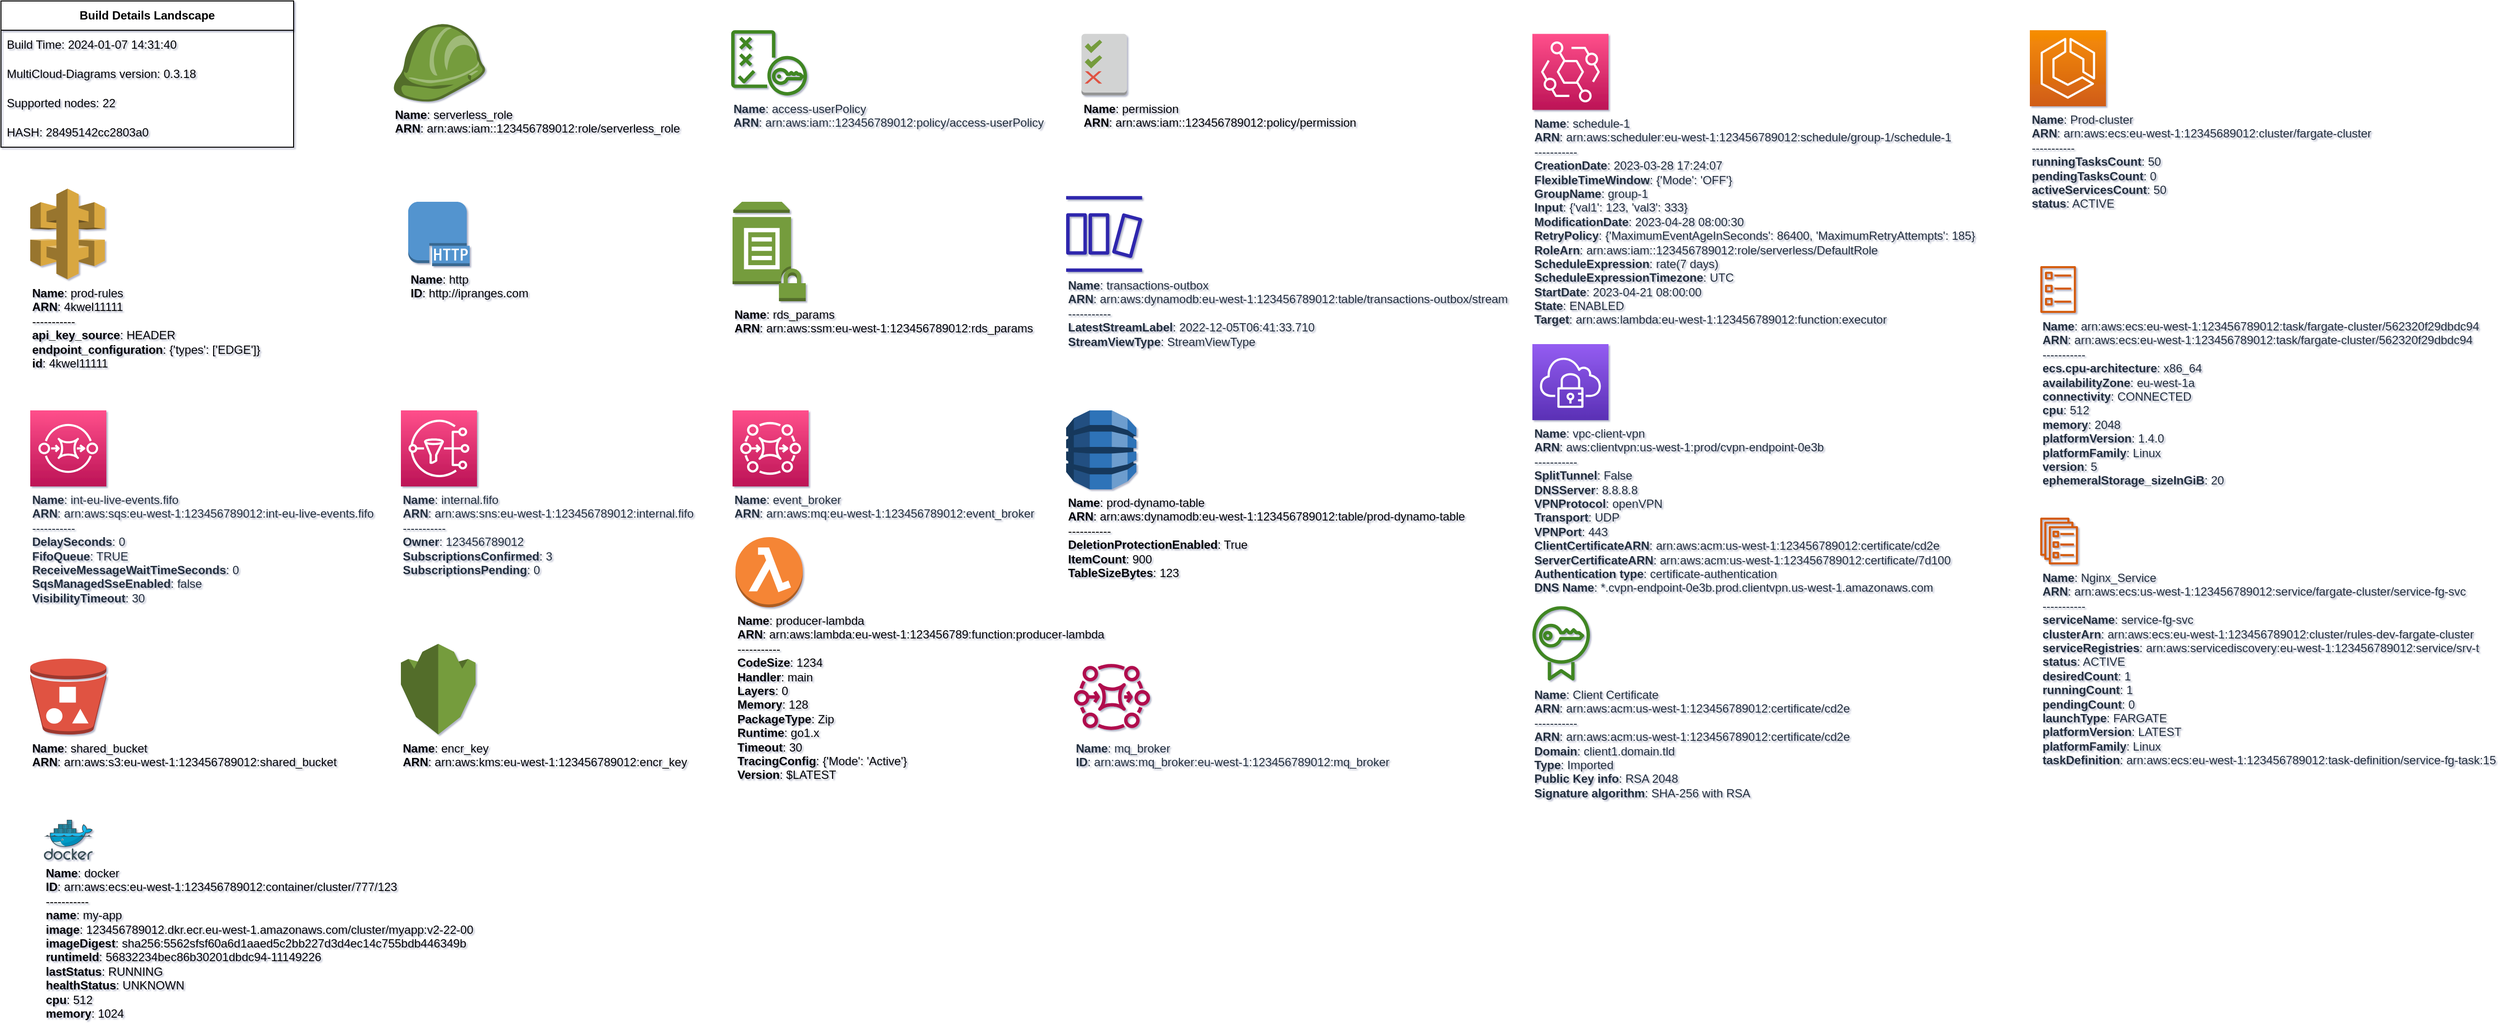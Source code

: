 <mxfile type="MultiCloud">
	<diagram id="diagram_1" name="AWS components">
		<mxGraphModel dx="1015" dy="661" grid="1" gridSize="10" guides="1" tooltips="1" connect="1" arrows="1" fold="1" page="1" pageScale="1" pageWidth="850" pageHeight="1100" math="0" shadow="1">
			<root>
				<mxCell id="0"/>
				<mxCell id="1" parent="0"/>
				<mxCell id="vertex:Build Details Landscape:list" value="&lt;b&gt;Build Details Landscape&lt;/b&gt;" style="swimlane;fontStyle=0;childLayout=stackLayout;horizontal=1;startSize=30;horizontalStack=0;resizeParent=1;resizeParentMax=0;resizeLast=0;collapsible=1;marginBottom=0;whiteSpace=wrap;html=1;" parent="1" vertex="1">
					<mxGeometry width="300" height="150" as="geometry" y="-80"/>
				</mxCell>
				<mxCell id="vertex:Build Details Landscape:row:0" value="Build Time: 2024-01-07 14:31:40" style="text;strokeColor=none;fillColor=none;align=left;verticalAlign=middle;spacingLeft=4;spacingRight=4;overflow=hidden;portConstraint=eastwest;rotatable=0;whiteSpace=wrap;html=1;" parent="vertex:Build Details Landscape:list" vertex="1">
					<mxGeometry width="300" height="30" y="30" as="geometry"/>
				</mxCell>
				<mxCell id="vertex:Build Details Landscape:row:1" value="MultiCloud-Diagrams version: 0.3.18" style="text;strokeColor=none;fillColor=none;align=left;verticalAlign=middle;spacingLeft=4;spacingRight=4;overflow=hidden;portConstraint=eastwest;rotatable=0;whiteSpace=wrap;html=1;" parent="vertex:Build Details Landscape:list" vertex="1">
					<mxGeometry width="300" height="30" y="60" as="geometry"/>
				</mxCell>
				<mxCell id="vertex:Build Details Landscape:row:2" value="Supported nodes: 22" style="text;strokeColor=none;fillColor=none;align=left;verticalAlign=middle;spacingLeft=4;spacingRight=4;overflow=hidden;portConstraint=eastwest;rotatable=0;whiteSpace=wrap;html=1;" parent="vertex:Build Details Landscape:list" vertex="1">
					<mxGeometry width="300" height="30" y="90" as="geometry"/>
				</mxCell>
				<mxCell id="vertex:Build Details Landscape:row:3" value="HASH: 28495142cc2803a0" style="text;strokeColor=none;fillColor=none;align=left;verticalAlign=middle;spacingLeft=4;spacingRight=4;overflow=hidden;portConstraint=eastwest;rotatable=0;whiteSpace=wrap;html=1;" parent="vertex:Build Details Landscape:list" vertex="1">
					<mxGeometry width="300" height="30" y="120" as="geometry"/>
				</mxCell>
				<mxCell id="vertex:dynamo:arn:aws:dynamodb:eu-west-1:123456789012:table/prod-dynamo-table" value="&lt;b&gt;Name&lt;/b&gt;: prod-dynamo-table&lt;BR&gt;&lt;b&gt;ARN&lt;/b&gt;: arn:aws:dynamodb:eu-west-1:123456789012:table/prod-dynamo-table&lt;BR&gt;-----------&lt;BR&gt;&lt;b&gt;DeletionProtectionEnabled&lt;/b&gt;: True&lt;BR&gt;&lt;b&gt;ItemCount&lt;/b&gt;: 900&lt;BR&gt;&lt;b&gt;TableSizeBytes&lt;/b&gt;: 123" style="outlineConnect=0;dashed=0;verticalLabelPosition=bottom;verticalAlign=top;align=left;html=1;shape=mxgraph.aws3.dynamo_db;fillColor=#2E73B8;gradientColor=none;" parent="1" vertex="1">
					<mxGeometry width="72" height="81" as="geometry" x="1092" y="340"/>
				</mxCell>
				<mxCell id="vertex:dynamo_stream:arn:aws:dynamodb:eu-west-1:123456789012:table/transactions-outbox/stream" value="&lt;b&gt;Name&lt;/b&gt;: transactions-outbox&lt;BR&gt;&lt;b&gt;ARN&lt;/b&gt;: arn:aws:dynamodb:eu-west-1:123456789012:table/transactions-outbox/stream&lt;BR&gt;-----------&lt;BR&gt;&lt;b&gt;LatestStreamLabel&lt;/b&gt;: 2022-12-05T06:41:33.710&lt;BR&gt;&lt;b&gt;StreamViewType&lt;/b&gt;: StreamViewType" style="sketch=0;outlineConnect=0;fontColor=#232F3E;gradientColor=none;fillColor=#2E27AD;strokeColor=none;dashed=0;verticalLabelPosition=bottom;verticalAlign=top;align=left;html=1;fontSize=12;fontStyle=0;aspect=fixed;pointerEvents=1;shape=mxgraph.aws4.dynamodb_stream" parent="1" vertex="1">
					<mxGeometry width="78" height="78" as="geometry" x="1092" y="120"/>
				</mxCell>
				<mxCell id="vertex:api_gw:4kwel11111" value="&lt;b&gt;Name&lt;/b&gt;: prod-rules&lt;BR&gt;&lt;b&gt;ARN&lt;/b&gt;: 4kwel11111&lt;BR&gt;-----------&lt;BR&gt;&lt;b&gt;api_key_source&lt;/b&gt;: HEADER&lt;BR&gt;&lt;b&gt;endpoint_configuration&lt;/b&gt;: {'types': ['EDGE']}&lt;BR&gt;&lt;b&gt;id&lt;/b&gt;: 4kwel11111" style="outlineConnect=0;dashed=0;verticalLabelPosition=bottom;verticalAlign=top;align=left;html=1;shape=mxgraph.aws3.api_gateway;fillColor=#D9A741;gradientColor=none;" parent="1" vertex="1">
					<mxGeometry width="76.5" height="93" as="geometry" x="30" y="112.5"/>
				</mxCell>
				<mxCell id="vertex:sqs:arn:aws:sqs:eu-west-1:123456789012:int-eu-live-events.fifo" value="&lt;b&gt;Name&lt;/b&gt;: int-eu-live-events.fifo&lt;BR&gt;&lt;b&gt;ARN&lt;/b&gt;: arn:aws:sqs:eu-west-1:123456789012:int-eu-live-events.fifo&lt;BR&gt;-----------&lt;BR&gt;&lt;b&gt;DelaySeconds&lt;/b&gt;: 0&lt;BR&gt;&lt;b&gt;FifoQueue&lt;/b&gt;: TRUE&lt;BR&gt;&lt;b&gt;ReceiveMessageWaitTimeSeconds&lt;/b&gt;: 0&lt;BR&gt;&lt;b&gt;SqsManagedSseEnabled&lt;/b&gt;: false&lt;BR&gt;&lt;b&gt;VisibilityTimeout&lt;/b&gt;: 30" style="sketch=0;outlineConnect=0;fontColor=#232F3E;gradientColor=#FF4F8B;gradientDirection=north;fillColor=#BC1356;strokeColor=#ffffff;dashed=0;verticalLabelPosition=bottom;verticalAlign=top;align=left;html=1;fontSize=12;fontStyle=0;aspect=fixed;shape=mxgraph.aws4.resourceIcon;resIcon=mxgraph.aws4.sqs;" parent="1" vertex="1">
					<mxGeometry width="78" height="78" as="geometry" x="30" y="340"/>
				</mxCell>
				<mxCell id="vertex:sns:arn:aws:sns:eu-west-1:123456789012:internal.fifo" value="&lt;b&gt;Name&lt;/b&gt;: internal.fifo&lt;BR&gt;&lt;b&gt;ARN&lt;/b&gt;: arn:aws:sns:eu-west-1:123456789012:internal.fifo&lt;BR&gt;-----------&lt;BR&gt;&lt;b&gt;Owner&lt;/b&gt;: 123456789012&lt;BR&gt;&lt;b&gt;SubscriptionsConfirmed&lt;/b&gt;: 3&lt;BR&gt;&lt;b&gt;SubscriptionsPending&lt;/b&gt;: 0" style="sketch=0;outlineConnect=0;fontColor=#232F3E;gradientColor=#FF4F8B;gradientDirection=north;fillColor=#BC1356;strokeColor=#ffffff;dashed=0;verticalLabelPosition=bottom;verticalAlign=top;align=left;html=1;fontSize=12;fontStyle=0;aspect=fixed;shape=mxgraph.aws4.resourceIcon;resIcon=mxgraph.aws4.sns;" parent="1" vertex="1">
					<mxGeometry width="78" height="78" as="geometry" x="410" y="340"/>
				</mxCell>
				<mxCell id="vertex:lambda_function:arn:aws:lambda:eu-west-1:123456789:function:producer-lambda" value="&lt;b&gt;Name&lt;/b&gt;: producer-lambda&lt;BR&gt;&lt;b&gt;ARN&lt;/b&gt;: arn:aws:lambda:eu-west-1:123456789:function:producer-lambda&lt;BR&gt;-----------&lt;BR&gt;&lt;b&gt;CodeSize&lt;/b&gt;: 1234&lt;BR&gt;&lt;b&gt;Handler&lt;/b&gt;: main&lt;BR&gt;&lt;b&gt;Layers&lt;/b&gt;: 0&lt;BR&gt;&lt;b&gt;Memory&lt;/b&gt;: 128&lt;BR&gt;&lt;b&gt;PackageType&lt;/b&gt;: Zip&lt;BR&gt;&lt;b&gt;Runtime&lt;/b&gt;: go1.x&lt;BR&gt;&lt;b&gt;Timeout&lt;/b&gt;: 30&lt;BR&gt;&lt;b&gt;TracingConfig&lt;/b&gt;: {'Mode': 'Active'}&lt;BR&gt;&lt;b&gt;Version&lt;/b&gt;: $LATEST" style="verticalLabelPosition=bottom;verticalAlign=top;aspect=fixed;align=left;pointerEvents=1;shape=mxgraph.aws3.lambda_function;prIcon=server;fillColor=#F58534;gradientColor=none;html=1;" parent="1" vertex="1">
					<mxGeometry width="69" height="72" as="geometry" x="753" y="470"/>
				</mxCell>
				<mxCell id="vertex:iam_role:arn:aws:iam::123456789012:role/serverless_role" value="&lt;b&gt;Name&lt;/b&gt;: serverless_role&lt;BR&gt;&lt;b&gt;ARN&lt;/b&gt;: arn:aws:iam::123456789012:role/serverless_role" style="outlineConnect=0;dashed=0;verticalLabelPosition=bottom;verticalAlign=top;align=left;html=1;shape=mxgraph.aws3.role;fillColor=#759C3E;gradientColor=none;" parent="1" vertex="1">
					<mxGeometry width="94.5" height="79.5" as="geometry" x="401.75" y="-56.25"/>
				</mxCell>
				<mxCell id="vertex:iam_policy:arn:aws:iam::123456789012:policy/access-userPolicy" value="&lt;b&gt;Name&lt;/b&gt;: access-userPolicy&lt;BR&gt;&lt;b&gt;ARN&lt;/b&gt;: arn:aws:iam::123456789012:policy/access-userPolicy" style="sketch=0;outlineConnect=0;fontColor=#232F3E;gradientColor=none;fillColor=#3F8624;strokeColor=none;dashed=0;verticalLabelPosition=bottom;verticalAlign=top;align=left;html=1;fontSize=12;fontStyle=0;aspect=fixed;pointerEvents=1;shape=mxgraph.aws4.policy;" parent="1" vertex="1">
					<mxGeometry width="78" height="67" as="geometry" x="748.5" y="-50"/>
				</mxCell>
				<mxCell id="vertex:iam_permission:arn:aws:iam::123456789012:policy/permission" value="&lt;b&gt;Name&lt;/b&gt;: permission&lt;BR&gt;&lt;b&gt;ARN&lt;/b&gt;: arn:aws:iam::123456789012:policy/permission" style="outlineConnect=0;dashed=0;verticalLabelPosition=bottom;verticalAlign=top;align=left;html=1;shape=mxgraph.aws3.permissions_2;fillColor=#D2D3D3;gradientColor=none;" parent="1" vertex="1">
					<mxGeometry width="46.5" height="63" as="geometry" x="1107.75" y="-46.25"/>
				</mxCell>
				<mxCell id="vertex:s3:arn:aws:s3:eu-west-1:123456789012:shared_bucket" value="&lt;b&gt;Name&lt;/b&gt;: shared_bucket&lt;BR&gt;&lt;b&gt;ARN&lt;/b&gt;: arn:aws:s3:eu-west-1:123456789012:shared_bucket" style="outlineConnect=0;dashed=0;verticalLabelPosition=bottom;verticalAlign=top;align=left;html=1;shape=mxgraph.aws3.bucket_with_objects;fillColor=#E05243;gradientColor=none;" parent="1" vertex="1">
					<mxGeometry width="78" height="78" as="geometry" x="30" y="594.5"/>
				</mxCell>
				<mxCell id="vertex:kms:arn:aws:kms:eu-west-1:123456789012:encr_key" value="&lt;b&gt;Name&lt;/b&gt;: encr_key&lt;BR&gt;&lt;b&gt;ARN&lt;/b&gt;: arn:aws:kms:eu-west-1:123456789012:encr_key" style="outlineConnect=0;dashed=0;verticalLabelPosition=bottom;verticalAlign=top;align=left;html=1;shape=mxgraph.aws3.kms;fillColor=#759C3E;gradientColor=none;" parent="1" vertex="1">
					<mxGeometry width="76.5" height="93" as="geometry" x="410" y="579.5"/>
				</mxCell>
				<mxCell id="vertex:ssm:arn:aws:ssm:eu-west-1:123456789012:rds_params" value="&lt;b&gt;Name&lt;/b&gt;: rds_params&lt;BR&gt;&lt;b&gt;ARN&lt;/b&gt;: arn:aws:ssm:eu-west-1:123456789012:rds_params" style="outlineConnect=0;dashed=0;verticalLabelPosition=bottom;verticalAlign=top;align=left;html=1;shape=mxgraph.aws3.parameter_store;fillColor=#759C3E;gradientColor=none;" parent="1" vertex="1">
					<mxGeometry width="75" height="102" as="geometry" x="750" y="126"/>
				</mxCell>
				<mxCell id="vertex:mq:arn:aws:mq:eu-west-1:123456789012:event_broker" value="&lt;b&gt;Name&lt;/b&gt;: event_broker&lt;BR&gt;&lt;b&gt;ARN&lt;/b&gt;: arn:aws:mq:eu-west-1:123456789012:event_broker" style="sketch=0;outlineConnect=0;fontColor=#232F3E;gradientColor=#FF4F8B;gradientDirection=north;fillColor=#BC1356;strokeColor=#ffffff;dashed=0;verticalLabelPosition=bottom;verticalAlign=top;align=left;html=1;fontSize=12;fontStyle=0;aspect=fixed;shape=mxgraph.aws4.resourceIcon;resIcon=mxgraph.aws4.mq;" parent="1" vertex="1">
					<mxGeometry width="78" height="78" as="geometry" x="750" y="340"/>
				</mxCell>
				<mxCell id="vertex:mq_broker:arn:aws:mq_broker:eu-west-1:123456789012:mq_broker" value="&lt;b&gt;Name&lt;/b&gt;: mq_broker&lt;BR&gt;&lt;b&gt;ID&lt;/b&gt;: arn:aws:mq_broker:eu-west-1:123456789012:mq_broker" style="sketch=0;outlineConnect=0;fontColor=#232F3E;gradientColor=none;fillColor=#B0084D;strokeColor=none;dashed=0;verticalLabelPosition=bottom;verticalAlign=top;align=left;html=1;fontSize=12;fontStyle=0;aspect=fixed;pointerEvents=1;shape=mxgraph.aws4.mq_broker;" parent="1" vertex="1">
					<mxGeometry width="78" height="78" as="geometry" x="1100" y="594.5"/>
				</mxCell>
				<mxCell id="vertex:http:http://ipranges.com" value="&lt;b&gt;Name&lt;/b&gt;: http&lt;BR&gt;&lt;b&gt;ID&lt;/b&gt;: http://ipranges.com" style="outlineConnect=0;dashed=0;verticalLabelPosition=bottom;verticalAlign=top;align=left;html=1;shape=mxgraph.aws3.http_protocol;fillColor=#5294CF;gradientColor=none;" parent="1" vertex="1">
					<mxGeometry width="63" height="66" as="geometry" x="417.5" y="126"/>
				</mxCell>
				<mxCell id="vertex:event_bridge:arn:aws:scheduler:eu-west-1:123456789012:schedule/group-1/schedule-1" value="&lt;b&gt;Name&lt;/b&gt;: schedule-1&lt;BR&gt;&lt;b&gt;ARN&lt;/b&gt;: arn:aws:scheduler:eu-west-1:123456789012:schedule/group-1/schedule-1&lt;BR&gt;-----------&lt;BR&gt;&lt;b&gt;CreationDate&lt;/b&gt;: 2023-03-28 17:24:07&lt;BR&gt;&lt;b&gt;FlexibleTimeWindow&lt;/b&gt;: {'Mode': 'OFF'}&lt;BR&gt;&lt;b&gt;GroupName&lt;/b&gt;: group-1&lt;BR&gt;&lt;b&gt;Input&lt;/b&gt;: {'val1': 123, 'val3': 333}&lt;BR&gt;&lt;b&gt;ModificationDate&lt;/b&gt;: 2023-04-28 08:00:30&lt;BR&gt;&lt;b&gt;RetryPolicy&lt;/b&gt;: {'MaximumEventAgeInSeconds': 86400, 'MaximumRetryAttempts': 185}&lt;BR&gt;&lt;b&gt;RoleArn&lt;/b&gt;: arn:aws:iam::123456789012:role/serverless/DefaultRole&lt;BR&gt;&lt;b&gt;ScheduleExpression&lt;/b&gt;: rate(7 days)&lt;BR&gt;&lt;b&gt;ScheduleExpressionTimezone&lt;/b&gt;: UTC&lt;BR&gt;&lt;b&gt;StartDate&lt;/b&gt;: 2023-04-21 08:00:00&lt;BR&gt;&lt;b&gt;State&lt;/b&gt;: ENABLED&lt;BR&gt;&lt;b&gt;Target&lt;/b&gt;: arn:aws:lambda:eu-west-1:123456789012:function:executor" style="sketch=0;outlineConnect=0;fontColor=#232F3E;gradientColor=#FF4F8B;gradientDirection=north;fillColor=#BC1356;strokeColor=#ffffff;dashed=0;verticalLabelPosition=bottom;verticalAlign=top;align=left;html=1;fontSize=12;fontStyle=0;aspect=fixed;shape=mxgraph.aws4.resourceIcon;resIcon=mxgraph.aws4.eventbridge;" parent="1" vertex="1">
					<mxGeometry width="78" height="78" as="geometry" x="1570" y="-46.25"/>
				</mxCell>
				<mxCell id="vertex:client_vpn:aws:clientvpn:us-west-1:prod/cvpn-endpoint-0e3b" value="&lt;b&gt;Name&lt;/b&gt;: vpc-client-vpn&lt;BR&gt;&lt;b&gt;ARN&lt;/b&gt;: aws:clientvpn:us-west-1:prod/cvpn-endpoint-0e3b&lt;BR&gt;-----------&lt;BR&gt;&lt;b&gt;SplitTunnel&lt;/b&gt;: False&lt;BR&gt;&lt;b&gt;DNSServer&lt;/b&gt;: 8.8.8.8&lt;BR&gt;&lt;b&gt;VPNProtocol&lt;/b&gt;: openVPN&lt;BR&gt;&lt;b&gt;Transport&lt;/b&gt;: UDP&lt;BR&gt;&lt;b&gt;VPNPort&lt;/b&gt;: 443&lt;BR&gt;&lt;b&gt;ClientCertificateARN&lt;/b&gt;: arn:aws:acm:us-west-1:123456789012:certificate/cd2e&lt;BR&gt;&lt;b&gt;ServerCertificateARN&lt;/b&gt;: arn:aws:acm:us-west-1:123456789012:certificate/7d100&lt;BR&gt;&lt;b&gt;Authentication type&lt;/b&gt;: certificate-authentication&lt;BR&gt;&lt;b&gt;DNS Name&lt;/b&gt;: *.cvpn-endpoint-0e3b.prod.clientvpn.us-west-1.amazonaws.com" style="sketch=0;outlineConnect=0;fontColor=#232F3E;gradientColor=#945DF2;gradientDirection=north;fillColor=#5A30B5;strokeColor=#ffffff;dashed=0;verticalLabelPosition=bottom;verticalAlign=top;align=left;html=1;fontSize=12;fontStyle=0;aspect=fixed;shape=mxgraph.aws4.resourceIcon;resIcon=mxgraph.aws4.client_vpn;" parent="1" vertex="1">
					<mxGeometry width="78" height="78" as="geometry" x="1570" y="272"/>
				</mxCell>
				<mxCell id="vertex:certificate_manager:arn:aws:acm:us-west-1:123456789012:certificate/cd2e" value="&lt;b&gt;Name&lt;/b&gt;: Client Certificate&lt;BR&gt;&lt;b&gt;ARN&lt;/b&gt;: arn:aws:acm:us-west-1:123456789012:certificate/cd2e&lt;BR&gt;-----------&lt;BR&gt;&lt;b&gt;ARN&lt;/b&gt;: arn:aws:acm:us-west-1:123456789012:certificate/cd2e&lt;BR&gt;&lt;b&gt;Domain&lt;/b&gt;: client1.domain.tld&lt;BR&gt;&lt;b&gt;Type&lt;/b&gt;: Imported&lt;BR&gt;&lt;b&gt;Public Key info&lt;/b&gt;: RSA 2048&lt;BR&gt;&lt;b&gt;Signature algorithm&lt;/b&gt;: SHA-256 with RSA" style="sketch=0;outlineConnect=0;fontColor=#232F3E;gradientColor=none;fillColor=#3F8624;strokeColor=none;dashed=0;verticalLabelPosition=bottom;verticalAlign=top;align=left;html=1;fontSize=12;fontStyle=0;aspect=fixed;pointerEvents=1;shape=mxgraph.aws4.certificate_manager;" parent="1" vertex="1">
					<mxGeometry width="59" height="78" as="geometry" x="1570" y="540"/>
				</mxCell>
				<mxCell id="vertex:ecs_task:arn:aws:ecs:eu-west-1:123456789012:task/fargate-cluster/562320f29dbdc94" value="&lt;b&gt;Name&lt;/b&gt;: arn:aws:ecs:eu-west-1:123456789012:task/fargate-cluster/562320f29dbdc94&lt;BR&gt;&lt;b&gt;ARN&lt;/b&gt;: arn:aws:ecs:eu-west-1:123456789012:task/fargate-cluster/562320f29dbdc94&lt;BR&gt;-----------&lt;BR&gt;&lt;b&gt;ecs.cpu-architecture&lt;/b&gt;: x86_64&lt;BR&gt;&lt;b&gt;availabilityZone&lt;/b&gt;: eu-west-1a&lt;BR&gt;&lt;b&gt;connectivity&lt;/b&gt;: CONNECTED&lt;BR&gt;&lt;b&gt;cpu&lt;/b&gt;: 512&lt;BR&gt;&lt;b&gt;memory&lt;/b&gt;: 2048&lt;BR&gt;&lt;b&gt;platformVersion&lt;/b&gt;: 1.4.0&lt;BR&gt;&lt;b&gt;platformFamily&lt;/b&gt;: Linux&lt;BR&gt;&lt;b&gt;version&lt;/b&gt;: 5&lt;BR&gt;&lt;b&gt;ephemeralStorage_sizeInGiB&lt;/b&gt;: 20" style="sketch=0;outlineConnect=0;fontColor=#232F3E;gradientColor=none;fillColor=#D45B07;strokeColor=none;dashed=0;verticalLabelPosition=bottom;verticalAlign=top;align=left;html=1;fontSize=12;fontStyle=0;aspect=fixed;pointerEvents=1;shape=mxgraph.aws4.ecs_task;" parent="1" vertex="1">
					<mxGeometry width="37" height="48" as="geometry" x="2090.5" y="192"/>
				</mxCell>
				<mxCell id="vertex:ecs_service:arn:aws:ecs:us-west-1:123456789012:service/fargate-cluster/service-fg-svc" value="&lt;b&gt;Name&lt;/b&gt;: Nginx_Service&lt;BR&gt;&lt;b&gt;ARN&lt;/b&gt;: arn:aws:ecs:us-west-1:123456789012:service/fargate-cluster/service-fg-svc&lt;BR&gt;-----------&lt;BR&gt;&lt;b&gt;serviceName&lt;/b&gt;: service-fg-svc&lt;BR&gt;&lt;b&gt;clusterArn&lt;/b&gt;: arn:aws:ecs:eu-west-1:123456789012:cluster/rules-dev-fargate-cluster&lt;BR&gt;&lt;b&gt;serviceRegistries&lt;/b&gt;: arn:aws:servicediscovery:eu-west-1:123456789012:service/srv-t&lt;BR&gt;&lt;b&gt;status&lt;/b&gt;: ACTIVE&lt;BR&gt;&lt;b&gt;desiredCount&lt;/b&gt;: 1&lt;BR&gt;&lt;b&gt;runningCount&lt;/b&gt;: 1&lt;BR&gt;&lt;b&gt;pendingCount&lt;/b&gt;: 0&lt;BR&gt;&lt;b&gt;launchType&lt;/b&gt;: FARGATE&lt;BR&gt;&lt;b&gt;platformVersion&lt;/b&gt;: LATEST&lt;BR&gt;&lt;b&gt;platformFamily&lt;/b&gt;: Linux&lt;BR&gt;&lt;b&gt;taskDefinition&lt;/b&gt;: arn:aws:ecs:eu-west-1:123456789012:task-definition/service-fg-task:15" style="sketch=0;outlineConnect=0;fontColor=#232F3E;gradientColor=none;fillColor=#D45B07;strokeColor=none;dashed=0;verticalLabelPosition=bottom;verticalAlign=top;align=left;html=1;fontSize=12;fontStyle=0;aspect=fixed;pointerEvents=1;shape=mxgraph.aws4.ecs_service;" parent="1" vertex="1">
					<mxGeometry width="39" height="48" as="geometry" x="2090.5" y="450"/>
				</mxCell>
				<mxCell id="vertex:ecs:arn:aws:ecs:eu-west-1:12345689012:cluster/fargate-cluster" value="&lt;b&gt;Name&lt;/b&gt;: Prod-cluster&lt;BR&gt;&lt;b&gt;ARN&lt;/b&gt;: arn:aws:ecs:eu-west-1:12345689012:cluster/fargate-cluster&lt;BR&gt;-----------&lt;BR&gt;&lt;b&gt;runningTasksCount&lt;/b&gt;: 50&lt;BR&gt;&lt;b&gt;pendingTasksCount&lt;/b&gt;: 0&lt;BR&gt;&lt;b&gt;activeServicesCount&lt;/b&gt;: 50&lt;BR&gt;&lt;b&gt;status&lt;/b&gt;: ACTIVE" style="outlineConnect=0;fontColor=#232F3E;gradientColor=#F78E04;gradientDirection=north;fillColor=#D05C17;strokeColor=#ffffff;dashed=0;verticalLabelPosition=bottom;verticalAlign=top;align=left;html=1;fontSize=12;fontStyle=0;aspect=fixed;shape=mxgraph.aws4.resourceIcon;resIcon=mxgraph.aws4.ecs;" parent="1" vertex="1">
					<mxGeometry width="78" height="78" as="geometry" x="2080" y="-50"/>
				</mxCell>
				<mxCell id="vertex:docker:arn:aws:ecs:eu-west-1:123456789012:container/cluster/777/123" value="&lt;b&gt;Name&lt;/b&gt;: docker&lt;BR&gt;&lt;b&gt;ID&lt;/b&gt;: arn:aws:ecs:eu-west-1:123456789012:container/cluster/777/123&lt;BR&gt;-----------&lt;BR&gt;&lt;b&gt;name&lt;/b&gt;: my-app&lt;BR&gt;&lt;b&gt;image&lt;/b&gt;: 123456789012.dkr.ecr.eu-west-1.amazonaws.com/cluster/myapp:v2-22-00&lt;BR&gt;&lt;b&gt;imageDigest&lt;/b&gt;: sha256:5562sfsf60a6d1aaed5c2bb227d3d4ec14c755bdb446349b&lt;BR&gt;&lt;b&gt;runtimeId&lt;/b&gt;: 56832234bec86b30201dbdc94-11149226&lt;BR&gt;&lt;b&gt;lastStatus&lt;/b&gt;: RUNNING&lt;BR&gt;&lt;b&gt;healthStatus&lt;/b&gt;: UNKNOWN&lt;BR&gt;&lt;b&gt;cpu&lt;/b&gt;: 512&lt;BR&gt;&lt;b&gt;memory&lt;/b&gt;: 1024" style="sketch=0;aspect=fixed;html=1;points=[];align=left;image;fontSize=12;image=img/lib/mscae/Docker.svg;labelBackgroundColor=none;" parent="1" vertex="1">
					<mxGeometry width="50" height="41" as="geometry" x="44" y="760"/>
				</mxCell>
			</root>
		</mxGraphModel>
	</diagram>
</mxfile>